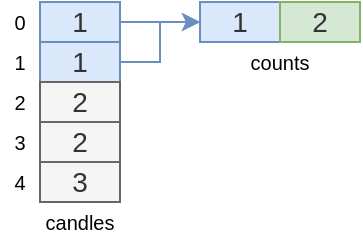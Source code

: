 <mxfile version="26.0.16" pages="5">
  <diagram name="1" id="raGk_D8FTLXwgUmbc4jt">
    <mxGraphModel dx="279" dy="351" grid="1" gridSize="10" guides="1" tooltips="1" connect="1" arrows="1" fold="1" page="1" pageScale="1" pageWidth="260" pageHeight="180" math="0" shadow="0">
      <root>
        <mxCell id="0" />
        <mxCell id="1" parent="0" />
        <mxCell id="DO6ZzCb4w2R0OvcLklnq-11" style="edgeStyle=orthogonalEdgeStyle;rounded=0;orthogonalLoop=1;jettySize=auto;html=1;exitX=1;exitY=0.5;exitDx=0;exitDy=0;entryX=0;entryY=0.5;entryDx=0;entryDy=0;fillColor=#dae8fc;strokeColor=#6c8ebf;" edge="1" parent="1" source="zCmTgFsGxIaxcytd8qIg-1" target="DO6ZzCb4w2R0OvcLklnq-3">
          <mxGeometry relative="1" as="geometry" />
        </mxCell>
        <mxCell id="zCmTgFsGxIaxcytd8qIg-1" value="1" style="text;html=1;align=center;verticalAlign=middle;whiteSpace=wrap;rounded=0;fillColor=#dae8fc;strokeColor=#6c8ebf;fontSize=14;fontColor=#333333;" parent="1" vertex="1">
          <mxGeometry x="60" y="40" width="40" height="20" as="geometry" />
        </mxCell>
        <mxCell id="AQBsLTuEEX6UYwU5JBV7-1" value="candles" style="text;html=1;align=center;verticalAlign=middle;whiteSpace=wrap;rounded=0;fontSize=10;" parent="1" vertex="1">
          <mxGeometry x="60" y="140.0" width="40" height="20" as="geometry" />
        </mxCell>
        <mxCell id="DO6ZzCb4w2R0OvcLklnq-12" style="edgeStyle=orthogonalEdgeStyle;rounded=0;orthogonalLoop=1;jettySize=auto;html=1;exitX=1;exitY=0.5;exitDx=0;exitDy=0;entryX=0;entryY=0.5;entryDx=0;entryDy=0;fillColor=#dae8fc;strokeColor=#6c8ebf;" edge="1" parent="1" source="ppWKIRa7KteUTko_k6aL-1" target="DO6ZzCb4w2R0OvcLklnq-3">
          <mxGeometry relative="1" as="geometry" />
        </mxCell>
        <mxCell id="ppWKIRa7KteUTko_k6aL-1" value="1" style="text;html=1;align=center;verticalAlign=middle;whiteSpace=wrap;rounded=0;fillColor=#dae8fc;strokeColor=#6c8ebf;fontSize=14;fontColor=#333333;" parent="1" vertex="1">
          <mxGeometry x="60" y="60" width="40" height="20" as="geometry" />
        </mxCell>
        <mxCell id="ppWKIRa7KteUTko_k6aL-2" value="2" style="text;html=1;align=center;verticalAlign=middle;whiteSpace=wrap;rounded=0;fillColor=#f5f5f5;strokeColor=#666666;fontSize=14;fontColor=#333333;" parent="1" vertex="1">
          <mxGeometry x="60" y="80" width="40" height="20" as="geometry" />
        </mxCell>
        <mxCell id="ppWKIRa7KteUTko_k6aL-3" value="2" style="text;html=1;align=center;verticalAlign=middle;whiteSpace=wrap;rounded=0;fillColor=#f5f5f5;strokeColor=#666666;fontSize=14;fontColor=#333333;" parent="1" vertex="1">
          <mxGeometry x="60" y="100" width="40" height="20" as="geometry" />
        </mxCell>
        <mxCell id="ppWKIRa7KteUTko_k6aL-31" value="0" style="text;html=1;align=center;verticalAlign=middle;whiteSpace=wrap;rounded=0;fontSize=10;" parent="1" vertex="1">
          <mxGeometry x="40" y="40" width="20" height="20" as="geometry" />
        </mxCell>
        <mxCell id="ppWKIRa7KteUTko_k6aL-32" value="1" style="text;html=1;align=center;verticalAlign=middle;whiteSpace=wrap;rounded=0;fontSize=10;" parent="1" vertex="1">
          <mxGeometry x="40" y="60" width="20" height="20" as="geometry" />
        </mxCell>
        <mxCell id="ppWKIRa7KteUTko_k6aL-33" value="2" style="text;html=1;align=center;verticalAlign=middle;whiteSpace=wrap;rounded=0;fontSize=10;" parent="1" vertex="1">
          <mxGeometry x="40" y="80" width="20" height="20" as="geometry" />
        </mxCell>
        <mxCell id="ppWKIRa7KteUTko_k6aL-34" value="3" style="text;html=1;align=center;verticalAlign=middle;whiteSpace=wrap;rounded=0;fontSize=10;" parent="1" vertex="1">
          <mxGeometry x="40" y="100" width="20" height="20" as="geometry" />
        </mxCell>
        <mxCell id="DO6ZzCb4w2R0OvcLklnq-1" value="3" style="text;html=1;align=center;verticalAlign=middle;whiteSpace=wrap;rounded=0;fillColor=#f5f5f5;strokeColor=#666666;fontSize=14;fontColor=#333333;" vertex="1" parent="1">
          <mxGeometry x="60" y="120" width="40" height="20" as="geometry" />
        </mxCell>
        <mxCell id="DO6ZzCb4w2R0OvcLklnq-2" value="4" style="text;html=1;align=center;verticalAlign=middle;whiteSpace=wrap;rounded=0;fontSize=10;" vertex="1" parent="1">
          <mxGeometry x="40" y="120" width="20" height="20" as="geometry" />
        </mxCell>
        <mxCell id="DO6ZzCb4w2R0OvcLklnq-3" value="1" style="text;html=1;align=center;verticalAlign=middle;whiteSpace=wrap;rounded=0;fillColor=#dae8fc;strokeColor=#6c8ebf;fontSize=14;fontColor=#333333;" vertex="1" parent="1">
          <mxGeometry x="140" y="40" width="40" height="20" as="geometry" />
        </mxCell>
        <mxCell id="DO6ZzCb4w2R0OvcLklnq-4" value="counts" style="text;html=1;align=center;verticalAlign=middle;whiteSpace=wrap;rounded=0;fontSize=10;" vertex="1" parent="1">
          <mxGeometry x="140" y="60" width="80" height="20" as="geometry" />
        </mxCell>
        <mxCell id="DO6ZzCb4w2R0OvcLklnq-5" value="2" style="text;html=1;align=center;verticalAlign=middle;whiteSpace=wrap;rounded=0;fillColor=#d5e8d4;strokeColor=#82b366;fontSize=14;fontColor=#333333;" vertex="1" parent="1">
          <mxGeometry x="180" y="40" width="40" height="20" as="geometry" />
        </mxCell>
      </root>
    </mxGraphModel>
  </diagram>
  <diagram name="2" id="SK9Ennrj0UhAumo8ajvo">
    <mxGraphModel dx="279" dy="351" grid="1" gridSize="10" guides="1" tooltips="1" connect="1" arrows="1" fold="1" page="1" pageScale="1" pageWidth="260" pageHeight="180" math="0" shadow="0">
      <root>
        <mxCell id="MwznAU9sF5vakZhjTwjD-0" />
        <mxCell id="MwznAU9sF5vakZhjTwjD-1" parent="MwznAU9sF5vakZhjTwjD-0" />
        <mxCell id="MwznAU9sF5vakZhjTwjD-3" value="1" style="text;html=1;align=center;verticalAlign=middle;whiteSpace=wrap;rounded=0;fillColor=#f5f5f5;strokeColor=#666666;fontSize=14;fontColor=#333333;" vertex="1" parent="MwznAU9sF5vakZhjTwjD-1">
          <mxGeometry x="60" y="40" width="40" height="20" as="geometry" />
        </mxCell>
        <mxCell id="MwznAU9sF5vakZhjTwjD-4" value="candles" style="text;html=1;align=center;verticalAlign=middle;whiteSpace=wrap;rounded=0;fontSize=10;" vertex="1" parent="MwznAU9sF5vakZhjTwjD-1">
          <mxGeometry x="60" y="140.0" width="40" height="20" as="geometry" />
        </mxCell>
        <mxCell id="MwznAU9sF5vakZhjTwjD-6" value="1" style="text;html=1;align=center;verticalAlign=middle;whiteSpace=wrap;rounded=0;fillColor=#f5f5f5;strokeColor=#666666;fontSize=14;fontColor=#333333;" vertex="1" parent="MwznAU9sF5vakZhjTwjD-1">
          <mxGeometry x="60" y="60" width="40" height="20" as="geometry" />
        </mxCell>
        <mxCell id="Gc2gKnQbK4Z0GrP5sx4p-0" style="edgeStyle=orthogonalEdgeStyle;rounded=0;orthogonalLoop=1;jettySize=auto;html=1;exitX=1;exitY=0.5;exitDx=0;exitDy=0;entryX=0;entryY=0.5;entryDx=0;entryDy=0;fillColor=#dae8fc;strokeColor=#6c8ebf;" edge="1" parent="MwznAU9sF5vakZhjTwjD-1" source="MwznAU9sF5vakZhjTwjD-7" target="8InXROOrHCiHCRHmxhJo-0">
          <mxGeometry relative="1" as="geometry" />
        </mxCell>
        <mxCell id="MwznAU9sF5vakZhjTwjD-7" value="2" style="text;html=1;align=center;verticalAlign=middle;whiteSpace=wrap;rounded=0;fillColor=#dae8fc;strokeColor=#6c8ebf;fontSize=14;fontColor=#333333;" vertex="1" parent="MwznAU9sF5vakZhjTwjD-1">
          <mxGeometry x="60" y="80" width="40" height="20" as="geometry" />
        </mxCell>
        <mxCell id="Gc2gKnQbK4Z0GrP5sx4p-1" style="edgeStyle=orthogonalEdgeStyle;rounded=0;orthogonalLoop=1;jettySize=auto;html=1;exitX=1;exitY=0.5;exitDx=0;exitDy=0;entryX=0;entryY=0.5;entryDx=0;entryDy=0;fillColor=#dae8fc;strokeColor=#6c8ebf;" edge="1" parent="MwznAU9sF5vakZhjTwjD-1" source="MwznAU9sF5vakZhjTwjD-8" target="8InXROOrHCiHCRHmxhJo-0">
          <mxGeometry relative="1" as="geometry" />
        </mxCell>
        <mxCell id="MwznAU9sF5vakZhjTwjD-8" value="2" style="text;html=1;align=center;verticalAlign=middle;whiteSpace=wrap;rounded=0;fillColor=#dae8fc;strokeColor=#6c8ebf;fontSize=14;fontColor=#333333;" vertex="1" parent="MwznAU9sF5vakZhjTwjD-1">
          <mxGeometry x="60" y="100" width="40" height="20" as="geometry" />
        </mxCell>
        <mxCell id="MwznAU9sF5vakZhjTwjD-9" value="0" style="text;html=1;align=center;verticalAlign=middle;whiteSpace=wrap;rounded=0;fontSize=10;" vertex="1" parent="MwznAU9sF5vakZhjTwjD-1">
          <mxGeometry x="40" y="40" width="20" height="20" as="geometry" />
        </mxCell>
        <mxCell id="MwznAU9sF5vakZhjTwjD-10" value="1" style="text;html=1;align=center;verticalAlign=middle;whiteSpace=wrap;rounded=0;fontSize=10;" vertex="1" parent="MwznAU9sF5vakZhjTwjD-1">
          <mxGeometry x="40" y="60" width="20" height="20" as="geometry" />
        </mxCell>
        <mxCell id="MwznAU9sF5vakZhjTwjD-11" value="2" style="text;html=1;align=center;verticalAlign=middle;whiteSpace=wrap;rounded=0;fontSize=10;" vertex="1" parent="MwznAU9sF5vakZhjTwjD-1">
          <mxGeometry x="40" y="80" width="20" height="20" as="geometry" />
        </mxCell>
        <mxCell id="MwznAU9sF5vakZhjTwjD-12" value="3" style="text;html=1;align=center;verticalAlign=middle;whiteSpace=wrap;rounded=0;fontSize=10;" vertex="1" parent="MwznAU9sF5vakZhjTwjD-1">
          <mxGeometry x="40" y="100" width="20" height="20" as="geometry" />
        </mxCell>
        <mxCell id="MwznAU9sF5vakZhjTwjD-13" value="3" style="text;html=1;align=center;verticalAlign=middle;whiteSpace=wrap;rounded=0;fillColor=#f5f5f5;strokeColor=#666666;fontSize=14;fontColor=#333333;" vertex="1" parent="MwznAU9sF5vakZhjTwjD-1">
          <mxGeometry x="60" y="120" width="40" height="20" as="geometry" />
        </mxCell>
        <mxCell id="MwznAU9sF5vakZhjTwjD-14" value="4" style="text;html=1;align=center;verticalAlign=middle;whiteSpace=wrap;rounded=0;fontSize=10;" vertex="1" parent="MwznAU9sF5vakZhjTwjD-1">
          <mxGeometry x="40" y="120" width="20" height="20" as="geometry" />
        </mxCell>
        <mxCell id="MwznAU9sF5vakZhjTwjD-15" value="1" style="text;html=1;align=center;verticalAlign=middle;whiteSpace=wrap;rounded=0;fillColor=#f5f5f5;strokeColor=#666666;fontSize=14;fontColor=#333333;" vertex="1" parent="MwznAU9sF5vakZhjTwjD-1">
          <mxGeometry x="140" y="40" width="40" height="20" as="geometry" />
        </mxCell>
        <mxCell id="MwznAU9sF5vakZhjTwjD-16" value="counts" style="text;html=1;align=center;verticalAlign=middle;whiteSpace=wrap;rounded=0;fontSize=10;" vertex="1" parent="MwznAU9sF5vakZhjTwjD-1">
          <mxGeometry x="140" y="80" width="80" height="20" as="geometry" />
        </mxCell>
        <mxCell id="MwznAU9sF5vakZhjTwjD-17" value="2" style="text;html=1;align=center;verticalAlign=middle;whiteSpace=wrap;rounded=0;fillColor=#f5f5f5;strokeColor=#666666;fontSize=14;fontColor=#333333;" vertex="1" parent="MwznAU9sF5vakZhjTwjD-1">
          <mxGeometry x="180" y="40" width="40" height="20" as="geometry" />
        </mxCell>
        <mxCell id="8InXROOrHCiHCRHmxhJo-0" value="2" style="text;html=1;align=center;verticalAlign=middle;whiteSpace=wrap;rounded=0;fillColor=#dae8fc;strokeColor=#6c8ebf;fontSize=14;fontColor=#333333;" vertex="1" parent="MwznAU9sF5vakZhjTwjD-1">
          <mxGeometry x="140" y="60" width="40" height="20" as="geometry" />
        </mxCell>
        <mxCell id="8InXROOrHCiHCRHmxhJo-1" value="2" style="text;html=1;align=center;verticalAlign=middle;whiteSpace=wrap;rounded=0;fillColor=#d5e8d4;strokeColor=#82b366;fontSize=14;fontColor=#333333;" vertex="1" parent="MwznAU9sF5vakZhjTwjD-1">
          <mxGeometry x="180" y="60" width="40" height="20" as="geometry" />
        </mxCell>
      </root>
    </mxGraphModel>
  </diagram>
  <diagram name="3" id="0YMC_B2pLYnMgZnO6704">
    <mxGraphModel dx="335" dy="422" grid="1" gridSize="10" guides="1" tooltips="1" connect="1" arrows="1" fold="1" page="1" pageScale="1" pageWidth="260" pageHeight="180" math="0" shadow="0">
      <root>
        <mxCell id="8Um6TVoQ_LKMFP3Fa9xW-0" />
        <mxCell id="8Um6TVoQ_LKMFP3Fa9xW-1" parent="8Um6TVoQ_LKMFP3Fa9xW-0" />
        <mxCell id="8Um6TVoQ_LKMFP3Fa9xW-2" value="1" style="text;html=1;align=center;verticalAlign=middle;whiteSpace=wrap;rounded=0;fillColor=#f5f5f5;strokeColor=#666666;fontSize=14;fontColor=#333333;" vertex="1" parent="8Um6TVoQ_LKMFP3Fa9xW-1">
          <mxGeometry x="60" y="40" width="40" height="20" as="geometry" />
        </mxCell>
        <mxCell id="8Um6TVoQ_LKMFP3Fa9xW-3" value="candles" style="text;html=1;align=center;verticalAlign=middle;whiteSpace=wrap;rounded=0;fontSize=10;" vertex="1" parent="8Um6TVoQ_LKMFP3Fa9xW-1">
          <mxGeometry x="60" y="140.0" width="40" height="20" as="geometry" />
        </mxCell>
        <mxCell id="8Um6TVoQ_LKMFP3Fa9xW-4" value="1" style="text;html=1;align=center;verticalAlign=middle;whiteSpace=wrap;rounded=0;fillColor=#f5f5f5;strokeColor=#666666;fontSize=14;fontColor=#333333;" vertex="1" parent="8Um6TVoQ_LKMFP3Fa9xW-1">
          <mxGeometry x="60" y="60" width="40" height="20" as="geometry" />
        </mxCell>
        <mxCell id="8Um6TVoQ_LKMFP3Fa9xW-6" value="2" style="text;html=1;align=center;verticalAlign=middle;whiteSpace=wrap;rounded=0;fillColor=#f5f5f5;strokeColor=#666666;fontSize=14;fontColor=#333333;" vertex="1" parent="8Um6TVoQ_LKMFP3Fa9xW-1">
          <mxGeometry x="60" y="80" width="40" height="20" as="geometry" />
        </mxCell>
        <mxCell id="8Um6TVoQ_LKMFP3Fa9xW-8" value="2" style="text;html=1;align=center;verticalAlign=middle;whiteSpace=wrap;rounded=0;fillColor=#f5f5f5;strokeColor=#666666;fontSize=14;fontColor=#333333;" vertex="1" parent="8Um6TVoQ_LKMFP3Fa9xW-1">
          <mxGeometry x="60" y="100" width="40" height="20" as="geometry" />
        </mxCell>
        <mxCell id="8Um6TVoQ_LKMFP3Fa9xW-9" value="0" style="text;html=1;align=center;verticalAlign=middle;whiteSpace=wrap;rounded=0;fontSize=10;" vertex="1" parent="8Um6TVoQ_LKMFP3Fa9xW-1">
          <mxGeometry x="40" y="40" width="20" height="20" as="geometry" />
        </mxCell>
        <mxCell id="8Um6TVoQ_LKMFP3Fa9xW-10" value="1" style="text;html=1;align=center;verticalAlign=middle;whiteSpace=wrap;rounded=0;fontSize=10;" vertex="1" parent="8Um6TVoQ_LKMFP3Fa9xW-1">
          <mxGeometry x="40" y="60" width="20" height="20" as="geometry" />
        </mxCell>
        <mxCell id="8Um6TVoQ_LKMFP3Fa9xW-11" value="2" style="text;html=1;align=center;verticalAlign=middle;whiteSpace=wrap;rounded=0;fontSize=10;" vertex="1" parent="8Um6TVoQ_LKMFP3Fa9xW-1">
          <mxGeometry x="40" y="80" width="20" height="20" as="geometry" />
        </mxCell>
        <mxCell id="8Um6TVoQ_LKMFP3Fa9xW-12" value="3" style="text;html=1;align=center;verticalAlign=middle;whiteSpace=wrap;rounded=0;fontSize=10;" vertex="1" parent="8Um6TVoQ_LKMFP3Fa9xW-1">
          <mxGeometry x="40" y="100" width="20" height="20" as="geometry" />
        </mxCell>
        <mxCell id="UXM5Mlo9ZRoHdPrbRbku-2" style="edgeStyle=orthogonalEdgeStyle;rounded=0;orthogonalLoop=1;jettySize=auto;html=1;exitX=1;exitY=0.5;exitDx=0;exitDy=0;entryX=0;entryY=0.5;entryDx=0;entryDy=0;fillColor=#dae8fc;strokeColor=#6c8ebf;" edge="1" parent="8Um6TVoQ_LKMFP3Fa9xW-1" source="8Um6TVoQ_LKMFP3Fa9xW-13" target="UXM5Mlo9ZRoHdPrbRbku-0">
          <mxGeometry relative="1" as="geometry" />
        </mxCell>
        <mxCell id="8Um6TVoQ_LKMFP3Fa9xW-13" value="3" style="text;html=1;align=center;verticalAlign=middle;whiteSpace=wrap;rounded=0;fillColor=#dae8fc;strokeColor=#6c8ebf;fontSize=14;fontColor=#333333;" vertex="1" parent="8Um6TVoQ_LKMFP3Fa9xW-1">
          <mxGeometry x="60" y="120" width="40" height="20" as="geometry" />
        </mxCell>
        <mxCell id="8Um6TVoQ_LKMFP3Fa9xW-14" value="4" style="text;html=1;align=center;verticalAlign=middle;whiteSpace=wrap;rounded=0;fontSize=10;" vertex="1" parent="8Um6TVoQ_LKMFP3Fa9xW-1">
          <mxGeometry x="40" y="120" width="20" height="20" as="geometry" />
        </mxCell>
        <mxCell id="8Um6TVoQ_LKMFP3Fa9xW-15" value="1" style="text;html=1;align=center;verticalAlign=middle;whiteSpace=wrap;rounded=0;fillColor=#f5f5f5;strokeColor=#666666;fontSize=14;fontColor=#333333;" vertex="1" parent="8Um6TVoQ_LKMFP3Fa9xW-1">
          <mxGeometry x="140" y="40" width="40" height="20" as="geometry" />
        </mxCell>
        <mxCell id="8Um6TVoQ_LKMFP3Fa9xW-16" value="counts" style="text;html=1;align=center;verticalAlign=middle;whiteSpace=wrap;rounded=0;fontSize=10;" vertex="1" parent="8Um6TVoQ_LKMFP3Fa9xW-1">
          <mxGeometry x="140" y="100" width="80" height="20" as="geometry" />
        </mxCell>
        <mxCell id="8Um6TVoQ_LKMFP3Fa9xW-17" value="2" style="text;html=1;align=center;verticalAlign=middle;whiteSpace=wrap;rounded=0;fillColor=#f5f5f5;strokeColor=#666666;fontSize=14;fontColor=#333333;" vertex="1" parent="8Um6TVoQ_LKMFP3Fa9xW-1">
          <mxGeometry x="180" y="40" width="40" height="20" as="geometry" />
        </mxCell>
        <mxCell id="8Um6TVoQ_LKMFP3Fa9xW-18" value="2" style="text;html=1;align=center;verticalAlign=middle;whiteSpace=wrap;rounded=0;fillColor=#f5f5f5;strokeColor=#666666;fontSize=14;fontColor=#333333;" vertex="1" parent="8Um6TVoQ_LKMFP3Fa9xW-1">
          <mxGeometry x="140" y="60" width="40" height="20" as="geometry" />
        </mxCell>
        <mxCell id="8Um6TVoQ_LKMFP3Fa9xW-19" value="2" style="text;html=1;align=center;verticalAlign=middle;whiteSpace=wrap;rounded=0;fillColor=#f5f5f5;strokeColor=#666666;fontSize=14;fontColor=#333333;" vertex="1" parent="8Um6TVoQ_LKMFP3Fa9xW-1">
          <mxGeometry x="180" y="60" width="40" height="20" as="geometry" />
        </mxCell>
        <mxCell id="UXM5Mlo9ZRoHdPrbRbku-0" value="3" style="text;html=1;align=center;verticalAlign=middle;whiteSpace=wrap;rounded=0;fillColor=#dae8fc;strokeColor=#6c8ebf;fontSize=14;fontColor=#333333;" vertex="1" parent="8Um6TVoQ_LKMFP3Fa9xW-1">
          <mxGeometry x="140" y="80" width="40" height="20" as="geometry" />
        </mxCell>
        <mxCell id="UXM5Mlo9ZRoHdPrbRbku-1" value="1" style="text;html=1;align=center;verticalAlign=middle;whiteSpace=wrap;rounded=0;fillColor=#d5e8d4;strokeColor=#82b366;fontSize=14;fontColor=#333333;" vertex="1" parent="8Um6TVoQ_LKMFP3Fa9xW-1">
          <mxGeometry x="180" y="80" width="40" height="20" as="geometry" />
        </mxCell>
      </root>
    </mxGraphModel>
  </diagram>
  <diagram name="4" id="kL9l6sBjRSU28P1NaZ1y">
    <mxGraphModel dx="479" dy="602" grid="1" gridSize="10" guides="1" tooltips="1" connect="1" arrows="1" fold="1" page="1" pageScale="1" pageWidth="240" pageHeight="180" math="0" shadow="0">
      <root>
        <mxCell id="GDR_39hI-O0Z7qxS237e-0" />
        <mxCell id="GDR_39hI-O0Z7qxS237e-1" parent="GDR_39hI-O0Z7qxS237e-0" />
        <mxCell id="GDR_39hI-O0Z7qxS237e-14" value="1" style="text;html=1;align=center;verticalAlign=middle;whiteSpace=wrap;rounded=0;fillColor=#f5f5f5;strokeColor=#666666;fontSize=14;fontColor=#333333;" vertex="1" parent="GDR_39hI-O0Z7qxS237e-1">
          <mxGeometry x="40" y="60" width="40" height="20" as="geometry" />
        </mxCell>
        <mxCell id="GDR_39hI-O0Z7qxS237e-15" value="counts" style="text;html=1;align=center;verticalAlign=middle;whiteSpace=wrap;rounded=0;fontSize=10;" vertex="1" parent="GDR_39hI-O0Z7qxS237e-1">
          <mxGeometry x="40" y="120" width="80" height="20" as="geometry" />
        </mxCell>
        <mxCell id="7BW9iXI3lWniyniLlIr3-2" value="&lt;font style=&quot;font-size: 10px;&quot;&gt;max(2, 2, 1) = 2&lt;/font&gt;" style="edgeStyle=orthogonalEdgeStyle;rounded=0;orthogonalLoop=1;jettySize=auto;html=1;exitX=0.5;exitY=0;exitDx=0;exitDy=0;entryX=0.5;entryY=0;entryDx=0;entryDy=0;fillColor=#dae8fc;strokeColor=#6c8ebf;" edge="1" parent="GDR_39hI-O0Z7qxS237e-1" source="GDR_39hI-O0Z7qxS237e-16" target="7BW9iXI3lWniyniLlIr3-0">
          <mxGeometry relative="1" as="geometry" />
        </mxCell>
        <mxCell id="GDR_39hI-O0Z7qxS237e-16" value="2" style="text;html=1;align=center;verticalAlign=middle;whiteSpace=wrap;rounded=0;fillColor=#dae8fc;strokeColor=#6c8ebf;fontSize=14;fontColor=#333333;" vertex="1" parent="GDR_39hI-O0Z7qxS237e-1">
          <mxGeometry x="80" y="60" width="40" height="20" as="geometry" />
        </mxCell>
        <mxCell id="GDR_39hI-O0Z7qxS237e-17" value="2" style="text;html=1;align=center;verticalAlign=middle;whiteSpace=wrap;rounded=0;fillColor=#f5f5f5;strokeColor=#666666;fontSize=14;fontColor=#333333;" vertex="1" parent="GDR_39hI-O0Z7qxS237e-1">
          <mxGeometry x="40" y="80" width="40" height="20" as="geometry" />
        </mxCell>
        <mxCell id="GDR_39hI-O0Z7qxS237e-18" value="2" style="text;html=1;align=center;verticalAlign=middle;whiteSpace=wrap;rounded=0;fillColor=#dae8fc;strokeColor=#6c8ebf;fontSize=14;fontColor=#333333;" vertex="1" parent="GDR_39hI-O0Z7qxS237e-1">
          <mxGeometry x="80" y="80" width="40" height="20" as="geometry" />
        </mxCell>
        <mxCell id="GDR_39hI-O0Z7qxS237e-19" value="3" style="text;html=1;align=center;verticalAlign=middle;whiteSpace=wrap;rounded=0;fillColor=#f5f5f5;strokeColor=#666666;fontSize=14;fontColor=#333333;" vertex="1" parent="GDR_39hI-O0Z7qxS237e-1">
          <mxGeometry x="40" y="100" width="40" height="20" as="geometry" />
        </mxCell>
        <mxCell id="GDR_39hI-O0Z7qxS237e-20" value="1" style="text;html=1;align=center;verticalAlign=middle;whiteSpace=wrap;rounded=0;fillColor=#dae8fc;strokeColor=#6c8ebf;fontSize=14;fontColor=#333333;" vertex="1" parent="GDR_39hI-O0Z7qxS237e-1">
          <mxGeometry x="80" y="100" width="40" height="20" as="geometry" />
        </mxCell>
        <mxCell id="7BW9iXI3lWniyniLlIr3-0" value="2" style="text;html=1;align=center;verticalAlign=middle;whiteSpace=wrap;rounded=0;fillColor=#d5e8d4;strokeColor=#82b366;fontSize=14;fontColor=#333333;" vertex="1" parent="GDR_39hI-O0Z7qxS237e-1">
          <mxGeometry x="160" y="60" width="40" height="40" as="geometry" />
        </mxCell>
        <mxCell id="7BW9iXI3lWniyniLlIr3-1" value="max" style="text;html=1;align=center;verticalAlign=middle;whiteSpace=wrap;rounded=0;fontSize=10;" vertex="1" parent="GDR_39hI-O0Z7qxS237e-1">
          <mxGeometry x="160" y="100" width="40" height="20" as="geometry" />
        </mxCell>
      </root>
    </mxGraphModel>
  </diagram>
  <diagram name="5" id="M7QGD9olXICFezPvba8j">
    <mxGraphModel dx="479" dy="602" grid="1" gridSize="10" guides="1" tooltips="1" connect="1" arrows="1" fold="1" page="1" pageScale="1" pageWidth="260" pageHeight="260" math="0" shadow="0">
      <root>
        <mxCell id="G7G76abGRwbNvzJvh-32-0" />
        <mxCell id="G7G76abGRwbNvzJvh-32-1" parent="G7G76abGRwbNvzJvh-32-0" />
        <mxCell id="PhACnv6cQi0PfdjRDshq-4" style="edgeStyle=orthogonalEdgeStyle;rounded=0;orthogonalLoop=1;jettySize=auto;html=1;exitX=0;exitY=0.5;exitDx=0;exitDy=0;entryX=0;entryY=0.5;entryDx=0;entryDy=0;fillColor=#dae8fc;strokeColor=#6c8ebf;" edge="1" parent="G7G76abGRwbNvzJvh-32-1" source="G7G76abGRwbNvzJvh-32-2" target="PhACnv6cQi0PfdjRDshq-0">
          <mxGeometry relative="1" as="geometry" />
        </mxCell>
        <mxCell id="G7G76abGRwbNvzJvh-32-2" value="1" style="text;html=1;align=center;verticalAlign=middle;whiteSpace=wrap;rounded=0;fillColor=#dae8fc;strokeColor=#6c8ebf;fontSize=14;fontColor=#333333;" vertex="1" parent="G7G76abGRwbNvzJvh-32-1">
          <mxGeometry x="60" y="60" width="40" height="20" as="geometry" />
        </mxCell>
        <mxCell id="G7G76abGRwbNvzJvh-32-3" value="counts" style="text;html=1;align=center;verticalAlign=middle;whiteSpace=wrap;rounded=0;fontSize=10;" vertex="1" parent="G7G76abGRwbNvzJvh-32-1">
          <mxGeometry x="60" y="120" width="80" height="20" as="geometry" />
        </mxCell>
        <mxCell id="PhACnv6cQi0PfdjRDshq-3" value="&lt;font style=&quot;font-size: 10px;&quot;&gt;2 == 2&lt;/font&gt;" style="edgeStyle=orthogonalEdgeStyle;rounded=0;orthogonalLoop=1;jettySize=auto;html=1;exitX=0.5;exitY=0;exitDx=0;exitDy=0;entryX=0.5;entryY=0;entryDx=0;entryDy=0;fillColor=#d5e8d4;strokeColor=#82b366;" edge="1" parent="G7G76abGRwbNvzJvh-32-1" source="G7G76abGRwbNvzJvh-32-5" target="G7G76abGRwbNvzJvh-32-10">
          <mxGeometry relative="1" as="geometry" />
        </mxCell>
        <mxCell id="G7G76abGRwbNvzJvh-32-5" value="2" style="text;html=1;align=center;verticalAlign=middle;whiteSpace=wrap;rounded=0;fillColor=#d5e8d4;strokeColor=#82b366;fontSize=14;fontColor=#333333;" vertex="1" parent="G7G76abGRwbNvzJvh-32-1">
          <mxGeometry x="100" y="60" width="40" height="20" as="geometry" />
        </mxCell>
        <mxCell id="G7G76abGRwbNvzJvh-32-6" value="2" style="text;html=1;align=center;verticalAlign=middle;whiteSpace=wrap;rounded=0;fillColor=#f5f5f5;strokeColor=#666666;fontSize=14;fontColor=#333333;" vertex="1" parent="G7G76abGRwbNvzJvh-32-1">
          <mxGeometry x="60" y="80" width="40" height="20" as="geometry" />
        </mxCell>
        <mxCell id="G7G76abGRwbNvzJvh-32-7" value="2" style="text;html=1;align=center;verticalAlign=middle;whiteSpace=wrap;rounded=0;fillColor=#f5f5f5;strokeColor=#666666;fontSize=14;fontColor=#333333;" vertex="1" parent="G7G76abGRwbNvzJvh-32-1">
          <mxGeometry x="100" y="80" width="40" height="20" as="geometry" />
        </mxCell>
        <mxCell id="G7G76abGRwbNvzJvh-32-8" value="3" style="text;html=1;align=center;verticalAlign=middle;whiteSpace=wrap;rounded=0;fillColor=#f5f5f5;strokeColor=#666666;fontSize=14;fontColor=#333333;" vertex="1" parent="G7G76abGRwbNvzJvh-32-1">
          <mxGeometry x="60" y="100" width="40" height="20" as="geometry" />
        </mxCell>
        <mxCell id="G7G76abGRwbNvzJvh-32-9" value="1" style="text;html=1;align=center;verticalAlign=middle;whiteSpace=wrap;rounded=0;fillColor=#f5f5f5;strokeColor=#666666;fontSize=14;fontColor=#333333;" vertex="1" parent="G7G76abGRwbNvzJvh-32-1">
          <mxGeometry x="100" y="100" width="40" height="20" as="geometry" />
        </mxCell>
        <mxCell id="G7G76abGRwbNvzJvh-32-10" value="2" style="text;html=1;align=center;verticalAlign=middle;whiteSpace=wrap;rounded=0;fillColor=#d5e8d4;strokeColor=#82b366;fontSize=14;fontColor=#333333;" vertex="1" parent="G7G76abGRwbNvzJvh-32-1">
          <mxGeometry x="180" y="60" width="40" height="40" as="geometry" />
        </mxCell>
        <mxCell id="G7G76abGRwbNvzJvh-32-11" value="max" style="text;html=1;align=center;verticalAlign=middle;whiteSpace=wrap;rounded=0;fontSize=10;" vertex="1" parent="G7G76abGRwbNvzJvh-32-1">
          <mxGeometry x="180" y="100" width="40" height="20" as="geometry" />
        </mxCell>
        <mxCell id="PhACnv6cQi0PfdjRDshq-0" value="1" style="text;html=1;align=center;verticalAlign=middle;whiteSpace=wrap;rounded=0;fillColor=#dae8fc;strokeColor=#6c8ebf;fontSize=14;fontColor=#333333;" vertex="1" parent="G7G76abGRwbNvzJvh-32-1">
          <mxGeometry x="60" y="160" width="40" height="40" as="geometry" />
        </mxCell>
        <mxCell id="PhACnv6cQi0PfdjRDshq-5" value="result" style="text;html=1;align=center;verticalAlign=middle;whiteSpace=wrap;rounded=0;fontSize=10;" vertex="1" parent="G7G76abGRwbNvzJvh-32-1">
          <mxGeometry x="60" y="200" width="40" height="20" as="geometry" />
        </mxCell>
      </root>
    </mxGraphModel>
  </diagram>
</mxfile>
